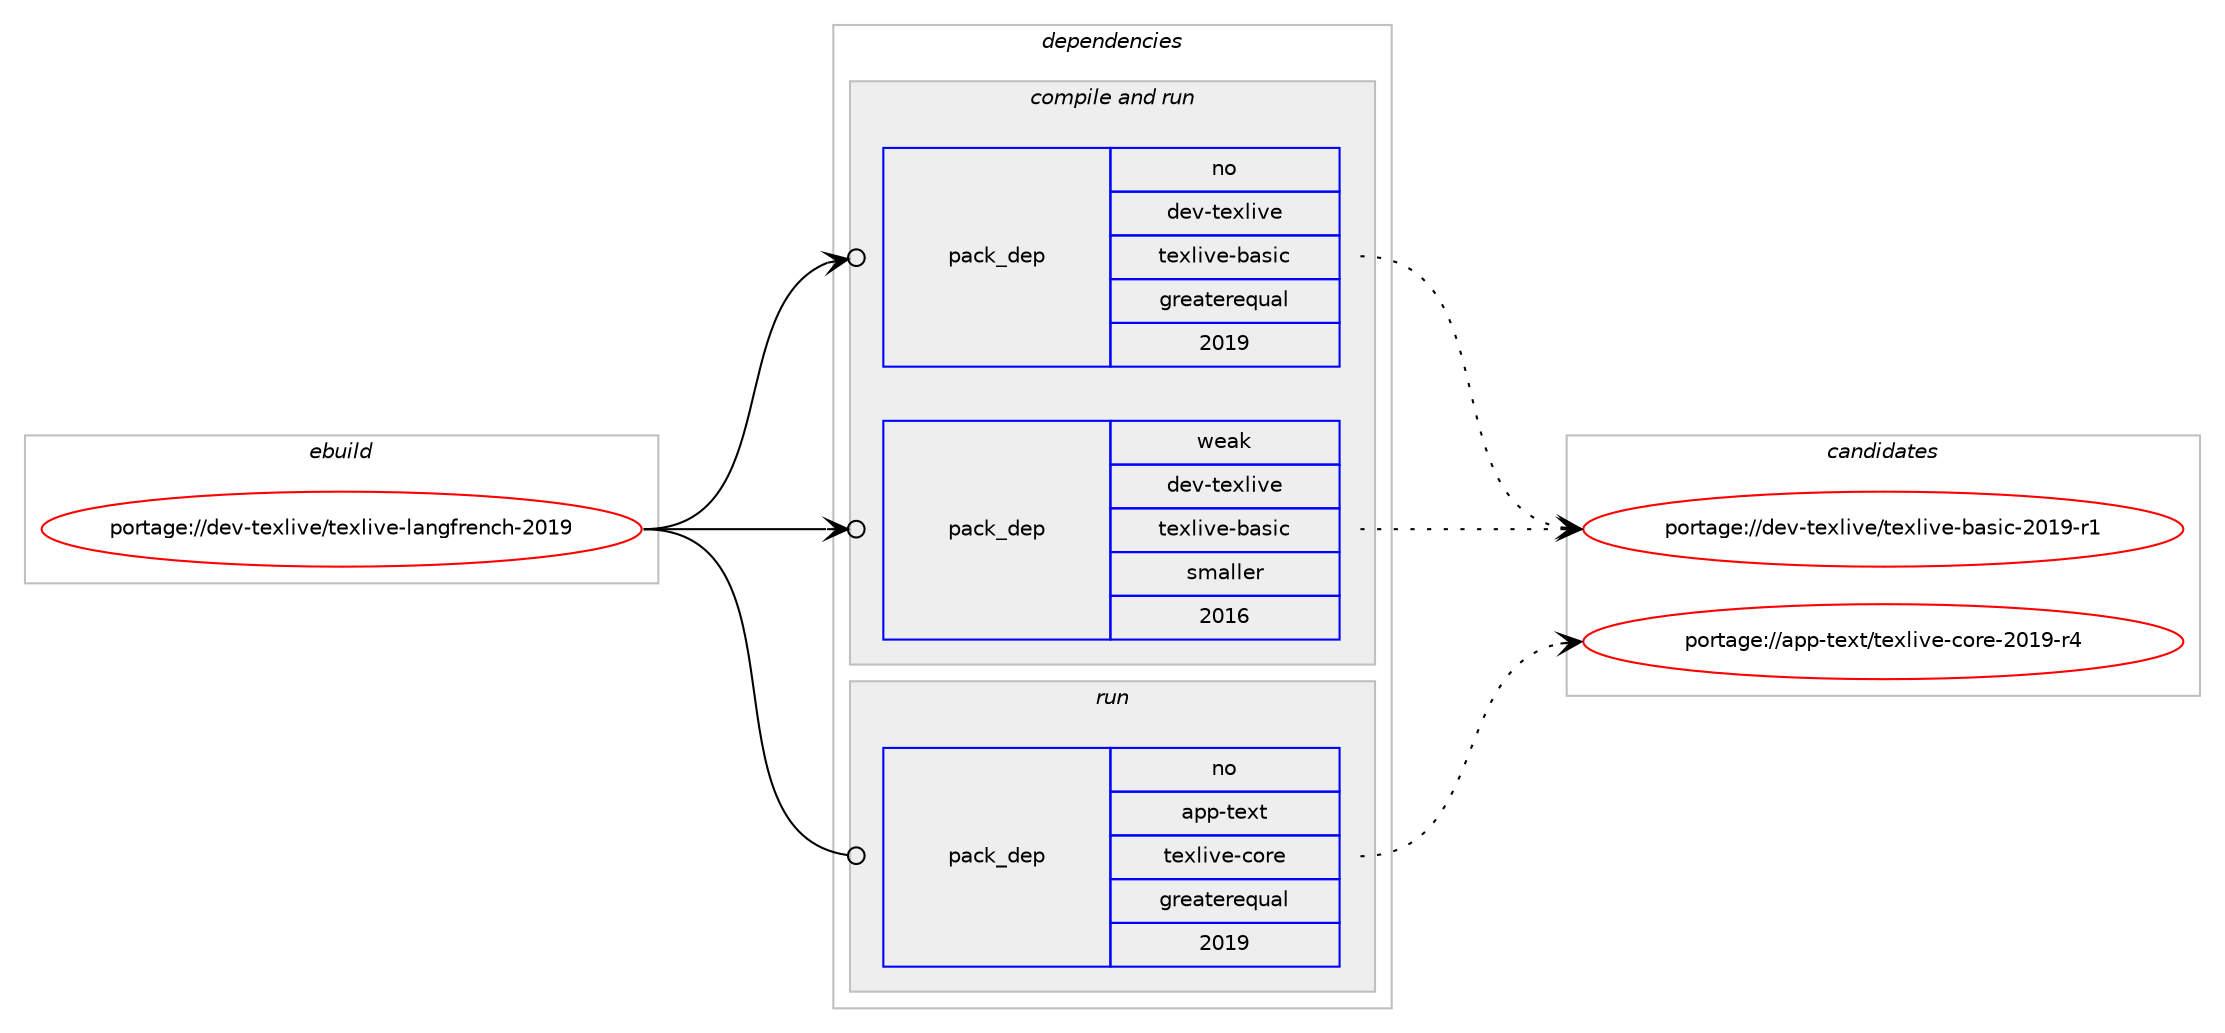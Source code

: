 digraph prolog {

# *************
# Graph options
# *************

newrank=true;
concentrate=true;
compound=true;
graph [rankdir=LR,fontname=Helvetica,fontsize=10,ranksep=1.5];#, ranksep=2.5, nodesep=0.2];
edge  [arrowhead=vee];
node  [fontname=Helvetica,fontsize=10];

# **********
# The ebuild
# **********

subgraph cluster_leftcol {
color=gray;
rank=same;
label=<<i>ebuild</i>>;
id [label="portage://dev-texlive/texlive-langfrench-2019", color=red, width=4, href="../dev-texlive/texlive-langfrench-2019.svg"];
}

# ****************
# The dependencies
# ****************

subgraph cluster_midcol {
color=gray;
label=<<i>dependencies</i>>;
subgraph cluster_compile {
fillcolor="#eeeeee";
style=filled;
label=<<i>compile</i>>;
}
subgraph cluster_compileandrun {
fillcolor="#eeeeee";
style=filled;
label=<<i>compile and run</i>>;
subgraph pack184279 {
dependency258137 [label=<<TABLE BORDER="0" CELLBORDER="1" CELLSPACING="0" CELLPADDING="4" WIDTH="220"><TR><TD ROWSPAN="6" CELLPADDING="30">pack_dep</TD></TR><TR><TD WIDTH="110">no</TD></TR><TR><TD>dev-texlive</TD></TR><TR><TD>texlive-basic</TD></TR><TR><TD>greaterequal</TD></TR><TR><TD>2019</TD></TR></TABLE>>, shape=none, color=blue];
}
id:e -> dependency258137:w [weight=20,style="solid",arrowhead="odotvee"];
subgraph pack184280 {
dependency258138 [label=<<TABLE BORDER="0" CELLBORDER="1" CELLSPACING="0" CELLPADDING="4" WIDTH="220"><TR><TD ROWSPAN="6" CELLPADDING="30">pack_dep</TD></TR><TR><TD WIDTH="110">weak</TD></TR><TR><TD>dev-texlive</TD></TR><TR><TD>texlive-basic</TD></TR><TR><TD>smaller</TD></TR><TR><TD>2016</TD></TR></TABLE>>, shape=none, color=blue];
}
id:e -> dependency258138:w [weight=20,style="solid",arrowhead="odotvee"];
}
subgraph cluster_run {
fillcolor="#eeeeee";
style=filled;
label=<<i>run</i>>;
subgraph pack184281 {
dependency258139 [label=<<TABLE BORDER="0" CELLBORDER="1" CELLSPACING="0" CELLPADDING="4" WIDTH="220"><TR><TD ROWSPAN="6" CELLPADDING="30">pack_dep</TD></TR><TR><TD WIDTH="110">no</TD></TR><TR><TD>app-text</TD></TR><TR><TD>texlive-core</TD></TR><TR><TD>greaterequal</TD></TR><TR><TD>2019</TD></TR></TABLE>>, shape=none, color=blue];
}
id:e -> dependency258139:w [weight=20,style="solid",arrowhead="odot"];
}
}

# **************
# The candidates
# **************

subgraph cluster_choices {
rank=same;
color=gray;
label=<<i>candidates</i>>;

subgraph choice184279 {
color=black;
nodesep=1;
choiceportage10010111845116101120108105118101471161011201081051181014598971151059945504849574511449 [label="portage://dev-texlive/texlive-basic-2019-r1", color=red, width=4,href="../dev-texlive/texlive-basic-2019-r1.svg"];
dependency258137:e -> choiceportage10010111845116101120108105118101471161011201081051181014598971151059945504849574511449:w [style=dotted,weight="100"];
}
subgraph choice184280 {
color=black;
nodesep=1;
choiceportage10010111845116101120108105118101471161011201081051181014598971151059945504849574511449 [label="portage://dev-texlive/texlive-basic-2019-r1", color=red, width=4,href="../dev-texlive/texlive-basic-2019-r1.svg"];
dependency258138:e -> choiceportage10010111845116101120108105118101471161011201081051181014598971151059945504849574511449:w [style=dotted,weight="100"];
}
subgraph choice184281 {
color=black;
nodesep=1;
choiceportage971121124511610112011647116101120108105118101459911111410145504849574511452 [label="portage://app-text/texlive-core-2019-r4", color=red, width=4,href="../app-text/texlive-core-2019-r4.svg"];
dependency258139:e -> choiceportage971121124511610112011647116101120108105118101459911111410145504849574511452:w [style=dotted,weight="100"];
}
}

}
